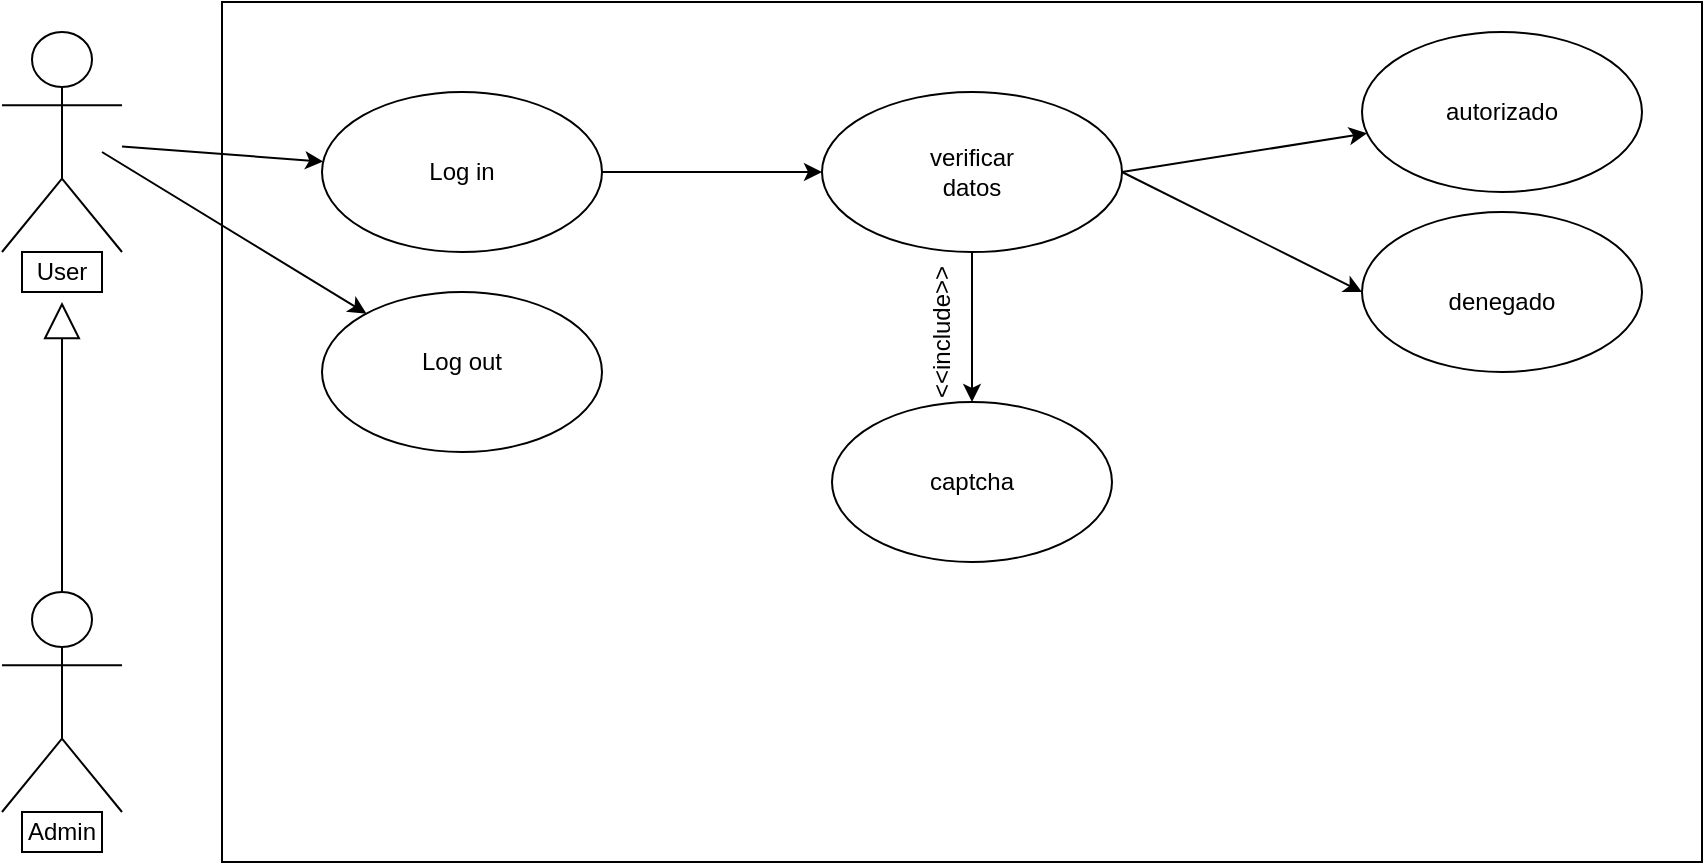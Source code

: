 <mxfile version="24.4.0" type="device">
  <diagram name="Página-1" id="iXIMhk5hJ1ogj9K7Z5sh">
    <mxGraphModel dx="1120" dy="506" grid="1" gridSize="10" guides="1" tooltips="1" connect="1" arrows="1" fold="1" page="1" pageScale="1" pageWidth="827" pageHeight="1169" math="0" shadow="0">
      <root>
        <mxCell id="0" />
        <mxCell id="1" parent="0" />
        <mxCell id="SQnzNOWartculp4qSz-f-1" value="" style="endArrow=block;endSize=16;endFill=0;html=1;rounded=0;entryX=0.5;entryY=1;entryDx=0;entryDy=0;" edge="1" parent="1" source="SQnzNOWartculp4qSz-f-15" target="SQnzNOWartculp4qSz-f-5">
          <mxGeometry width="160" relative="1" as="geometry">
            <mxPoint x="340" y="260" as="sourcePoint" />
            <mxPoint x="500" y="260" as="targetPoint" />
          </mxGeometry>
        </mxCell>
        <object label="Actor" id="SQnzNOWartculp4qSz-f-2">
          <mxCell style="shape=umlActor;verticalLabelPosition=bottom;verticalAlign=top;html=1;outlineConnect=0;" vertex="1" parent="1">
            <mxGeometry x="130" y="50" width="60" height="110" as="geometry" />
          </mxCell>
        </object>
        <mxCell id="SQnzNOWartculp4qSz-f-3" value="" style="rounded=0;whiteSpace=wrap;html=1;fillColor=default;strokeColor=default;" vertex="1" parent="1">
          <mxGeometry x="240" y="35" width="740" height="430" as="geometry" />
        </mxCell>
        <mxCell id="SQnzNOWartculp4qSz-f-4" value="" style="rounded=0;whiteSpace=wrap;html=1;" vertex="1" parent="1">
          <mxGeometry x="140" y="160" width="40" height="20" as="geometry" />
        </mxCell>
        <mxCell id="SQnzNOWartculp4qSz-f-5" value="User" style="text;html=1;align=center;verticalAlign=middle;whiteSpace=wrap;rounded=0;" vertex="1" parent="1">
          <mxGeometry x="130" y="155" width="60" height="30" as="geometry" />
        </mxCell>
        <mxCell id="SQnzNOWartculp4qSz-f-6" value="" style="ellipse;whiteSpace=wrap;html=1;" vertex="1" parent="1">
          <mxGeometry x="290" y="80" width="140" height="80" as="geometry" />
        </mxCell>
        <mxCell id="SQnzNOWartculp4qSz-f-7" value="Log in" style="text;html=1;align=center;verticalAlign=middle;whiteSpace=wrap;rounded=0;" vertex="1" parent="1">
          <mxGeometry x="330" y="105" width="60" height="30" as="geometry" />
        </mxCell>
        <mxCell id="SQnzNOWartculp4qSz-f-8" value="" style="ellipse;whiteSpace=wrap;html=1;" vertex="1" parent="1">
          <mxGeometry x="290" y="180" width="140" height="80" as="geometry" />
        </mxCell>
        <mxCell id="SQnzNOWartculp4qSz-f-9" value="Log out" style="text;html=1;align=center;verticalAlign=middle;whiteSpace=wrap;rounded=0;" vertex="1" parent="1">
          <mxGeometry x="330" y="200" width="60" height="30" as="geometry" />
        </mxCell>
        <mxCell id="SQnzNOWartculp4qSz-f-10" value="" style="endArrow=classic;html=1;rounded=0;" edge="1" parent="1" source="SQnzNOWartculp4qSz-f-2" target="SQnzNOWartculp4qSz-f-6">
          <mxGeometry width="50" height="50" relative="1" as="geometry">
            <mxPoint x="130" y="160" as="sourcePoint" />
            <mxPoint x="180" y="110" as="targetPoint" />
          </mxGeometry>
        </mxCell>
        <mxCell id="SQnzNOWartculp4qSz-f-11" value="" style="endArrow=classic;html=1;rounded=0;" edge="1" parent="1" target="SQnzNOWartculp4qSz-f-8">
          <mxGeometry width="50" height="50" relative="1" as="geometry">
            <mxPoint x="180" y="110" as="sourcePoint" />
            <mxPoint x="190" y="370" as="targetPoint" />
          </mxGeometry>
        </mxCell>
        <mxCell id="SQnzNOWartculp4qSz-f-12" value="" style="ellipse;whiteSpace=wrap;html=1;" vertex="1" parent="1">
          <mxGeometry x="540" y="80" width="150" height="80" as="geometry" />
        </mxCell>
        <mxCell id="SQnzNOWartculp4qSz-f-13" value="verificar datos" style="text;html=1;align=center;verticalAlign=middle;whiteSpace=wrap;rounded=0;" vertex="1" parent="1">
          <mxGeometry x="585" y="105" width="60" height="30" as="geometry" />
        </mxCell>
        <mxCell id="SQnzNOWartculp4qSz-f-14" value="" style="endArrow=classic;html=1;rounded=0;" edge="1" parent="1" source="SQnzNOWartculp4qSz-f-6" target="SQnzNOWartculp4qSz-f-12">
          <mxGeometry width="50" height="50" relative="1" as="geometry">
            <mxPoint x="60" y="130" as="sourcePoint" />
            <mxPoint x="110" y="80" as="targetPoint" />
          </mxGeometry>
        </mxCell>
        <object label="Actor" id="SQnzNOWartculp4qSz-f-15">
          <mxCell style="shape=umlActor;verticalLabelPosition=bottom;verticalAlign=top;html=1;outlineConnect=0;" vertex="1" parent="1">
            <mxGeometry x="130" y="330" width="60" height="110" as="geometry" />
          </mxCell>
        </object>
        <mxCell id="SQnzNOWartculp4qSz-f-16" value="" style="rounded=0;whiteSpace=wrap;html=1;" vertex="1" parent="1">
          <mxGeometry x="140" y="440" width="40" height="20" as="geometry" />
        </mxCell>
        <mxCell id="SQnzNOWartculp4qSz-f-17" value="Admin" style="text;html=1;align=center;verticalAlign=middle;whiteSpace=wrap;rounded=0;" vertex="1" parent="1">
          <mxGeometry x="130" y="435" width="60" height="30" as="geometry" />
        </mxCell>
        <mxCell id="SQnzNOWartculp4qSz-f-18" value="" style="ellipse;whiteSpace=wrap;html=1;" vertex="1" parent="1">
          <mxGeometry x="545" y="235" width="140" height="80" as="geometry" />
        </mxCell>
        <mxCell id="SQnzNOWartculp4qSz-f-19" value="" style="endArrow=classic;html=1;rounded=0;" edge="1" parent="1" source="SQnzNOWartculp4qSz-f-12" target="SQnzNOWartculp4qSz-f-18">
          <mxGeometry width="50" height="50" relative="1" as="geometry">
            <mxPoint x="390" y="290" as="sourcePoint" />
            <mxPoint x="440" y="240" as="targetPoint" />
          </mxGeometry>
        </mxCell>
        <mxCell id="SQnzNOWartculp4qSz-f-20" value="captcha" style="text;html=1;align=center;verticalAlign=middle;whiteSpace=wrap;rounded=0;" vertex="1" parent="1">
          <mxGeometry x="585" y="260" width="60" height="30" as="geometry" />
        </mxCell>
        <mxCell id="SQnzNOWartculp4qSz-f-21" value="&amp;lt;&amp;lt;include&amp;gt;&amp;gt;" style="text;html=1;align=center;verticalAlign=middle;whiteSpace=wrap;rounded=0;rotation=-90;" vertex="1" parent="1">
          <mxGeometry x="570" y="185" width="60" height="30" as="geometry" />
        </mxCell>
        <mxCell id="SQnzNOWartculp4qSz-f-22" value="" style="ellipse;whiteSpace=wrap;html=1;" vertex="1" parent="1">
          <mxGeometry x="810" y="50" width="140" height="80" as="geometry" />
        </mxCell>
        <mxCell id="SQnzNOWartculp4qSz-f-23" value="" style="ellipse;whiteSpace=wrap;html=1;" vertex="1" parent="1">
          <mxGeometry x="810" y="140" width="140" height="80" as="geometry" />
        </mxCell>
        <mxCell id="SQnzNOWartculp4qSz-f-24" value="autorizado" style="text;html=1;align=center;verticalAlign=middle;whiteSpace=wrap;rounded=0;" vertex="1" parent="1">
          <mxGeometry x="850" y="75" width="60" height="30" as="geometry" />
        </mxCell>
        <mxCell id="SQnzNOWartculp4qSz-f-25" value="denegado" style="text;html=1;align=center;verticalAlign=middle;whiteSpace=wrap;rounded=0;" vertex="1" parent="1">
          <mxGeometry x="850" y="170" width="60" height="30" as="geometry" />
        </mxCell>
        <mxCell id="SQnzNOWartculp4qSz-f-26" value="" style="endArrow=classic;html=1;rounded=0;exitX=1;exitY=0.5;exitDx=0;exitDy=0;" edge="1" parent="1" source="SQnzNOWartculp4qSz-f-12" target="SQnzNOWartculp4qSz-f-22">
          <mxGeometry width="50" height="50" relative="1" as="geometry">
            <mxPoint x="620" y="290" as="sourcePoint" />
            <mxPoint x="670" y="240" as="targetPoint" />
          </mxGeometry>
        </mxCell>
        <mxCell id="SQnzNOWartculp4qSz-f-27" value="" style="endArrow=classic;html=1;rounded=0;entryX=0;entryY=0.5;entryDx=0;entryDy=0;exitX=1;exitY=0.5;exitDx=0;exitDy=0;" edge="1" parent="1" source="SQnzNOWartculp4qSz-f-12" target="SQnzNOWartculp4qSz-f-23">
          <mxGeometry width="50" height="50" relative="1" as="geometry">
            <mxPoint x="690" y="110" as="sourcePoint" />
            <mxPoint x="770" y="180" as="targetPoint" />
          </mxGeometry>
        </mxCell>
      </root>
    </mxGraphModel>
  </diagram>
</mxfile>
